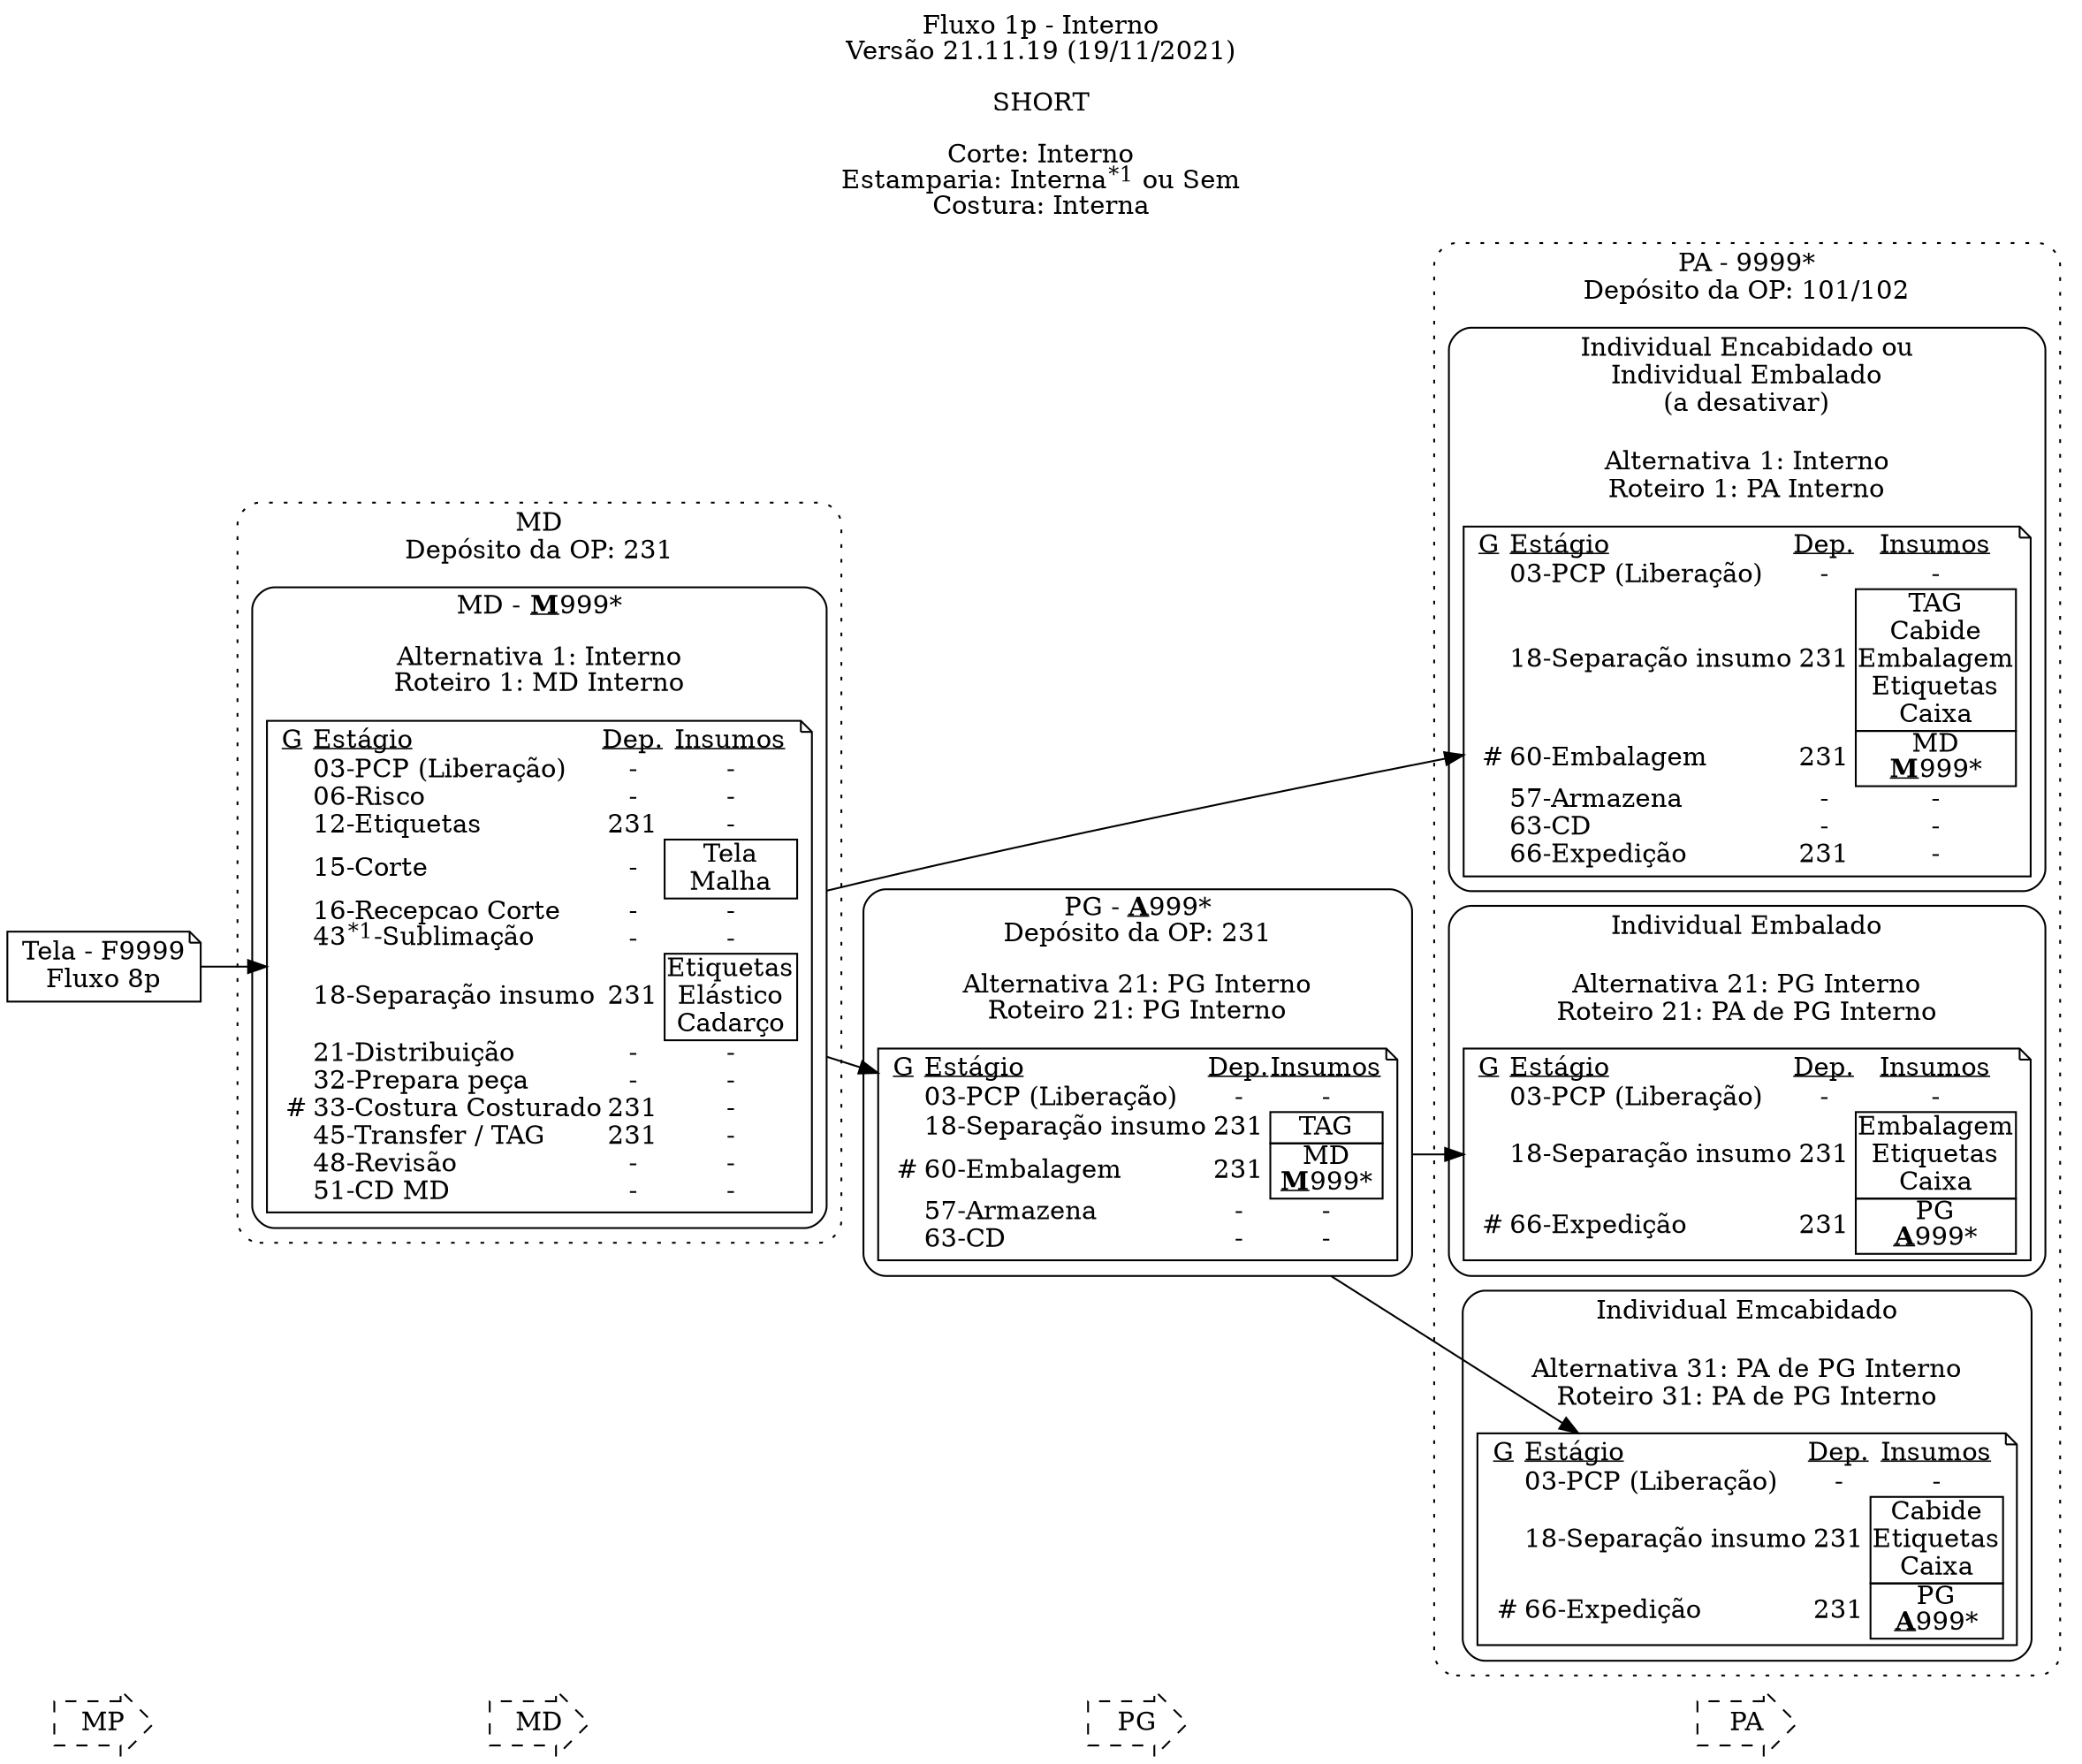 digraph G {
  compound=true
  newrank=true
  rankdir = LR

  labelloc="t"
  label = <Fluxo 1p - Interno<br
    />Versão 21.11.19 (19/11/2021)<br
    /><br
    />SHORT<br
    /><br
    />Corte: Interno<br
    />Estamparia: Interna<sup>*1</sup> ou Sem<br
    />Costura: Interna>
  
  L_MP [shape=rarrow,style=dashed,label="MP"]
  L_MD [shape=rarrow,style=dashed,label="MD"]
  L_PGPB [shape=rarrow,style=dashed,label="PG"]
  L_PA [shape=rarrow,style=dashed,label="PA"]

  L_MP -> L_MD -> L_PGPB -> L_PA [style=invis]

  {
    node [
      shape = "note"
    ]

    subgraph cluster_pa {
      label = <PA - 9999*<br
        />Depósito da OP: 101/102>
      style="dotted, rounded"

      subgraph cluster_pa0x {
        label = <Individual Encabidado ou<br
          />Individual Embalado<br
          />(a desativar)<br
          /><br
          />Alternativa 1: Interno<br
          />Roteiro 1: PA Interno>
        style=rounded
        pa0x [
          label = <
          <table BORDER="0" CELLPADDING="0" CELLSPACING="0">
          <tr cellpadding="0"><td><u>G</u> </td><td align="left"><u>Estágio</u></td><td><u>Dep.</u></td><td><u>Insumos</u></td></tr>
            <tr><td></td><td align="left">03-PCP (Liberação)</td><td>-</td><td>-</td></tr>
            <tr><td></td><td align="left">18-Separação insumo</td><td>231</td><td><table BORDER="1" CELLPADDING="0" CELLSPACING="0"><tr><td BORDER="0">TAG</td></tr><tr><td BORDER="0">Cabide</td></tr><tr><td BORDER="0">Embalagem</td></tr><tr><td BORDER="0">Etiquetas</td></tr><tr><td BORDER="0">Caixa</td></tr></table></td></tr>
            <tr><td>#</td><td align="left">60-Embalagem</td><td>231</td><td><table BORDER="1" CELLPADDING="0" CELLSPACING="0"><tr><td BORDER="0">MD<br /><b><u>M</u></b>999*</td></tr></table></td></tr>
            <tr><td></td><td align="left">57-Armazena</td><td>-</td><td>-</td></tr>
            <tr><td></td><td align="left">63-CD</td><td>-</td><td>-</td></tr>
            <tr><td></td><td align="left">66-Expedição</td><td>231</td><td>-</td></tr>
          </table>
          >
        ]
      }

      subgraph cluster_pa2x {
        label = <Individual Embalado<br
          /><br
          />Alternativa 21: PG Interno<br 
          />Roteiro 21: PA de PG Interno>
        style=rounded
        pa2x [
          label = <
          <table BORDER="0" CELLPADDING="0" CELLSPACING="0">
          <tr cellpadding="0"><td><u>G</u> </td><td align="left"><u>Estágio</u></td><td><u>Dep.</u></td><td><u>Insumos</u></td></tr>
            <tr><td></td><td align="left">03-PCP (Liberação)</td><td>-</td><td>-</td></tr>
            <tr><td></td><td align="left">18-Separação insumo</td><td>231</td><td><table BORDER="1" CELLPADDING="0" CELLSPACING="0"><tr><td BORDER="0">Embalagem</td></tr><tr><td BORDER="0">Etiquetas</td></tr><tr><td BORDER="0">Caixa</td></tr></table></td></tr>
            <tr><td>#</td><td align="left">66-Expedição</td><td>231</td><td><table BORDER="1" CELLPADDING="0" CELLSPACING="0"><tr><td BORDER="0">PG<br /><b><u>A</u></b>999*</td></tr></table></td></tr>
          </table>
          >
        ]
      }

      subgraph cluster_pa3x {
        label = <Individual Emcabidado<br
          /><br
          />Alternativa 31: PA de PG Interno<br
          />Roteiro 31: PA de PG Interno>
        style=rounded
        pa3x [
          label = <
          <table BORDER="0" CELLPADDING="0" CELLSPACING="0">
          <tr cellpadding="0"><td><u>G</u> </td><td align="left"><u>Estágio</u></td><td><u>Dep.</u></td><td><u>Insumos</u></td></tr>
            <tr><td></td><td align="left">03-PCP (Liberação)</td><td>-</td><td>-</td></tr>
            <tr><td></td><td align="left">18-Separação insumo</td><td>231</td><td><table BORDER="1" CELLPADDING="0" CELLSPACING="0"><tr><td BORDER="0">Cabide</td></tr><tr><td BORDER="0">Etiquetas</td></tr><tr><td BORDER="0">Caixa</td></tr></table></td></tr>
            <tr><td>#</td><td align="left">66-Expedição</td><td>231</td><td><table BORDER="1" CELLPADDING="0" CELLSPACING="0"><tr><td BORDER="0">PG<br /><b><u>A</u></b>999*</td></tr></table></td></tr>
          </table>
          >
        ]
      }

    }

    mpforro [
      label = <Tela - F9999<br
        />Fluxo 8p>
    ]

    subgraph cluster_md {
      label = <MD<br
        />Depósito da OP: 231>
      style="dotted, rounded"

      subgraph cluster_mdpg {
        label = <MD - <b><u>M</u></b>999*<br
          /><br
          />Alternativa 1: Interno<br
          />Roteiro 1: MD Interno>
        style=rounded
        mdpg [
          label = <
          <table BORDER="0" CELLPADDING="0" CELLSPACING="0">
          <tr cellpadding="0"><td><u>G</u> </td><td align="left"><u>Estágio</u></td><td><u>Dep.</u></td><td><u>Insumos</u></td></tr>
            <tr><td></td><td align="left">03-PCP (Liberação)</td><td>-</td><td>-</td></tr>
            <tr><td></td><td align="left">06-Risco</td><td>-</td><td>-</td></tr>
            <tr><td></td><td align="left">12-Etiquetas</td><td>231</td><td>-</td></tr>
            <tr><td></td><td align="left">15-Corte</td><td>-</td><td><table BORDER="1" CELLPADDING="0" CELLSPACING="0"><tr><td BORDER="0">Tela</td></tr><tr><td BORDER="0">Malha</td></tr></table></td></tr>
            <tr><td></td><td align="left">16-Recepcao Corte</td><td>-</td><td>-</td></tr>
            <tr><td></td><td align="left">43<sup>*1</sup>-Sublimação</td><td>-</td><td>-</td></tr>
            <tr><td></td><td align="left">18-Separação insumo</td><td>231</td><td><table BORDER="1" CELLPADDING="0" CELLSPACING="0"><tr><td BORDER="0">Etiquetas</td></tr><tr><td BORDER="0">Elástico</td></tr><tr><td BORDER="0">Cadarço</td></tr></table></td></tr>
            <tr><td></td><td align="left">21-Distribuição</td><td>-</td><td>-</td></tr>
            <tr><td></td><td align="left">32-Prepara peça</td><td>-</td><td>-</td></tr>
            <tr><td>#</td><td align="left">33-Costura Costurado</td><td>231</td><td>-</td></tr>
            <tr><td></td><td align="left">45-Transfer / TAG</td><td>231</td><td>-</td></tr>
            <tr><td></td><td align="left">48-Revisão</td><td>-</td><td>-</td></tr>
            <tr><td></td><td align="left">51-CD MD</td><td>-</td><td>-</td></tr>
          </table>
          >
        ]
      }

    }

    subgraph cluster_pg2x {
      label = <PG - <b><u>A</u></b>999*<br
        />Depósito da OP: 231<br
        /><br
        />Alternativa 21: PG Interno<br
        />Roteiro 21: PG Interno>
      style=rounded
      pg2x [
        label = <
        <table BORDER="0" CELLPADDING="0" CELLSPACING="0">
        <tr cellpadding="0"><td><u>G</u> </td><td align="left"><u>Estágio</u></td><td><u>Dep.</u></td><td><u>Insumos</u></td></tr>
          <tr><td></td><td align="left">03-PCP (Liberação)</td><td>-</td><td>-</td></tr>
          <tr><td></td><td align="left">18-Separação insumo</td><td>231</td><td><table BORDER="1" CELLPADDING="0" CELLSPACING="0"><tr><td BORDER="0">TAG</td></tr></table></td></tr>
          <tr><td>#</td><td align="left">60-Embalagem</td><td>231</td><td><table BORDER="1" CELLPADDING="0" CELLSPACING="0"><tr><td BORDER="0">MD<br /><b><u>M</u></b>999*</td></tr></table></td></tr>
          <tr><td></td><td align="left">57-Armazena</td><td>-</td><td>-</td></tr>
          <tr><td></td><td align="left">63-CD</td><td>-</td><td>-</td></tr>
        </table>
        >
      ]
    }

  }
  
  {rank = same L_MP mpforro}
  {rank = same L_MD mdpg}
  {rank = same L_PGPB pg2x}
  {rank = same L_PA pa0x pa2x pa3x}
  
  mpforro -> mdpg
  mdpg -> pg2x [ltail=cluster_mdpg]
  mdpg -> pa0x [ltail=cluster_mdpg]
  pg2x -> pa2x [ltail=cluster_pg2x]
  pg2x -> pa3x [ltail=cluster_pg2x]

}
